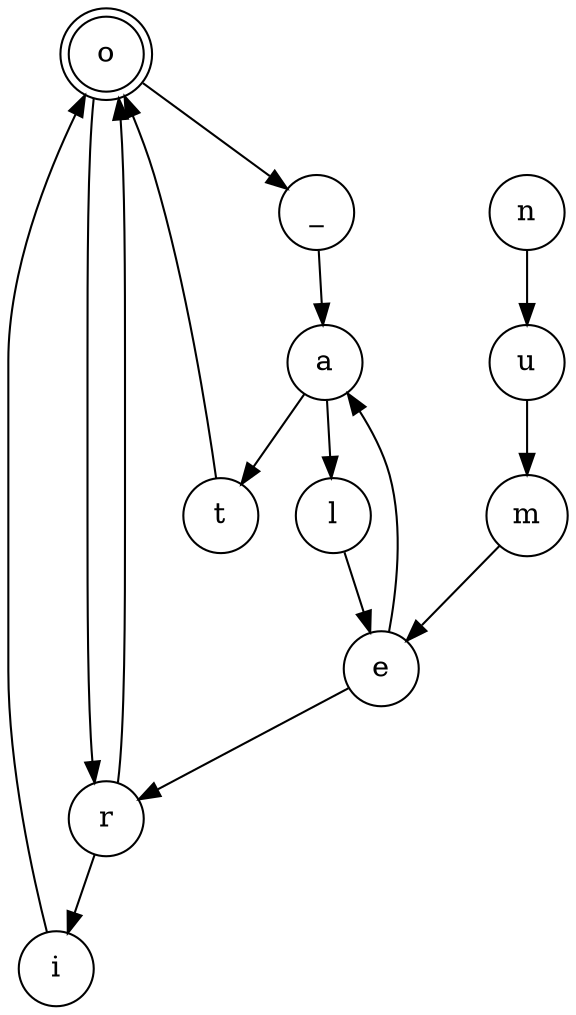 digraph {   
    node [shape = doublecircle, color = black] o ;
    node [shape = circle];
    node [color= black];
    n -> u -> m -> e -> r -> o -> _ -> a -> l -> e -> a -> t -> o -> r -> i -> o;	
}